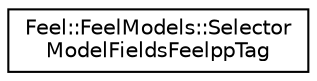 digraph "Graphical Class Hierarchy"
{
 // LATEX_PDF_SIZE
  edge [fontname="Helvetica",fontsize="10",labelfontname="Helvetica",labelfontsize="10"];
  node [fontname="Helvetica",fontsize="10",shape=record];
  rankdir="LR";
  Node0 [label="Feel::FeelModels::Selector\lModelFieldsFeelppTag",height=0.2,width=0.4,color="black", fillcolor="white", style="filled",URL="$structFeel_1_1FeelModels_1_1SelectorModelFieldsFeelppTag.html",tooltip=" "];
}
